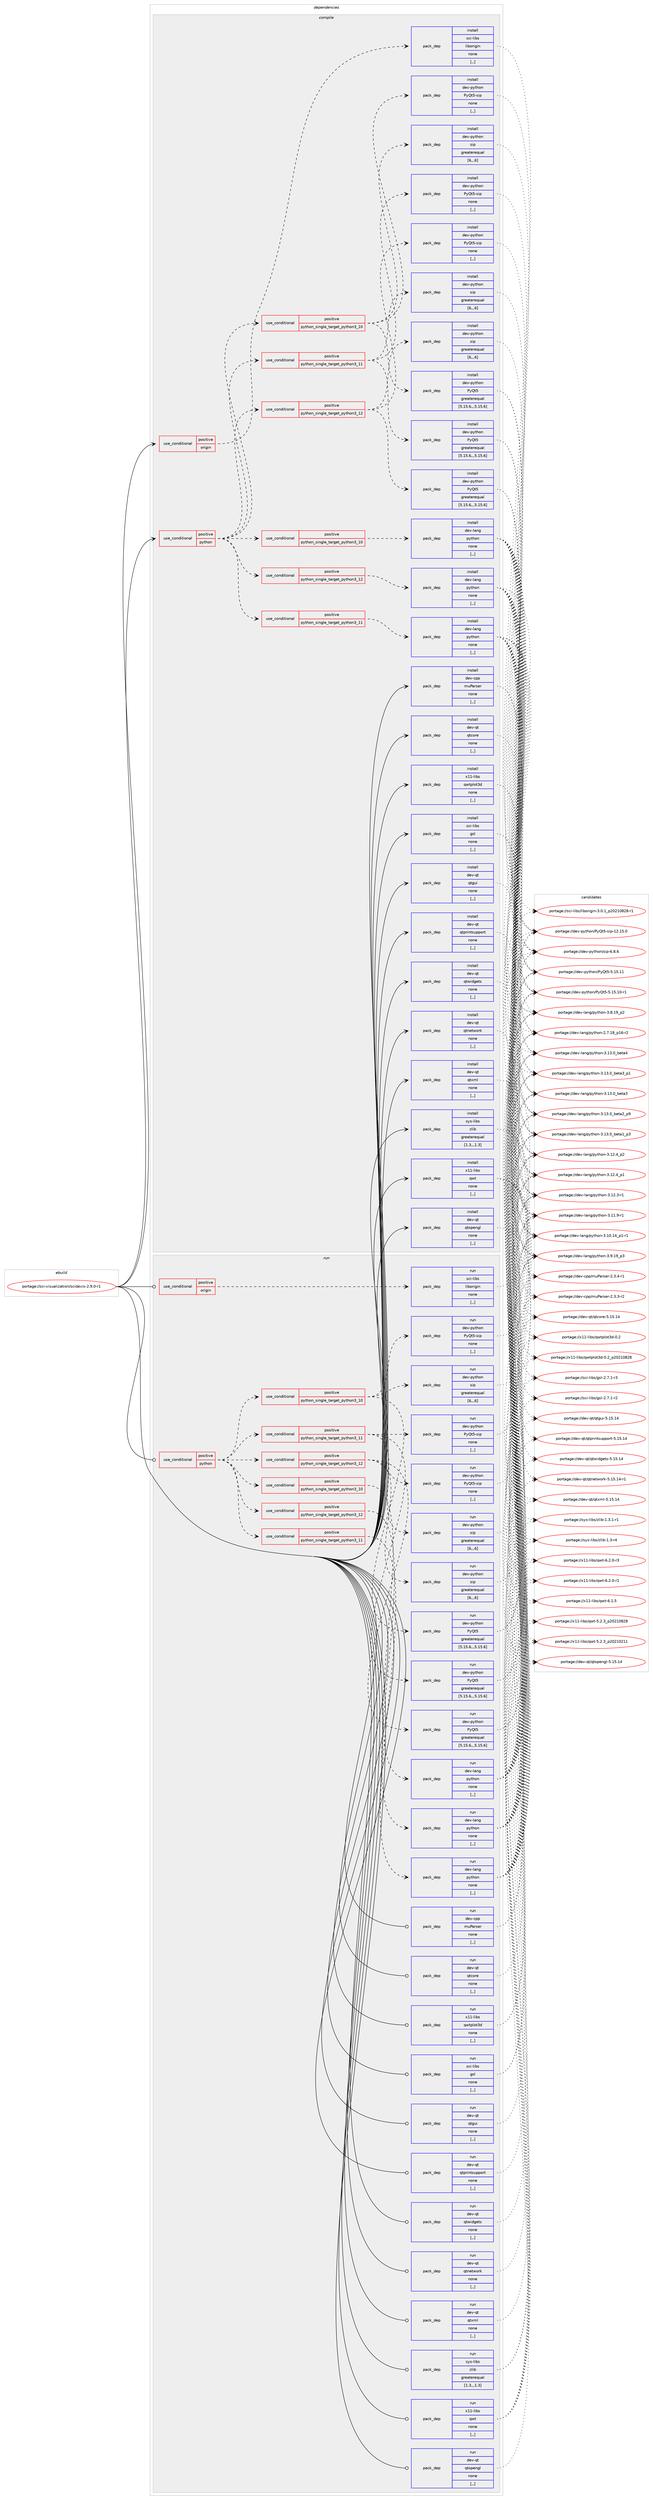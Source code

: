 digraph prolog {

# *************
# Graph options
# *************

newrank=true;
concentrate=true;
compound=true;
graph [rankdir=LR,fontname=Helvetica,fontsize=10,ranksep=1.5];#, ranksep=2.5, nodesep=0.2];
edge  [arrowhead=vee];
node  [fontname=Helvetica,fontsize=10];

# **********
# The ebuild
# **********

subgraph cluster_leftcol {
color=gray;
label=<<i>ebuild</i>>;
id [label="portage://sci-visualization/scidavis-2.9.0-r1", color=red, width=4, href="../sci-visualization/scidavis-2.9.0-r1.svg"];
}

# ****************
# The dependencies
# ****************

subgraph cluster_midcol {
color=gray;
label=<<i>dependencies</i>>;
subgraph cluster_compile {
fillcolor="#eeeeee";
style=filled;
label=<<i>compile</i>>;
subgraph cond110306 {
dependency414709 [label=<<TABLE BORDER="0" CELLBORDER="1" CELLSPACING="0" CELLPADDING="4"><TR><TD ROWSPAN="3" CELLPADDING="10">use_conditional</TD></TR><TR><TD>positive</TD></TR><TR><TD>origin</TD></TR></TABLE>>, shape=none, color=red];
subgraph pack301489 {
dependency414710 [label=<<TABLE BORDER="0" CELLBORDER="1" CELLSPACING="0" CELLPADDING="4" WIDTH="220"><TR><TD ROWSPAN="6" CELLPADDING="30">pack_dep</TD></TR><TR><TD WIDTH="110">install</TD></TR><TR><TD>sci-libs</TD></TR><TR><TD>liborigin</TD></TR><TR><TD>none</TD></TR><TR><TD>[,,]</TD></TR></TABLE>>, shape=none, color=blue];
}
dependency414709:e -> dependency414710:w [weight=20,style="dashed",arrowhead="vee"];
}
id:e -> dependency414709:w [weight=20,style="solid",arrowhead="vee"];
subgraph cond110307 {
dependency414711 [label=<<TABLE BORDER="0" CELLBORDER="1" CELLSPACING="0" CELLPADDING="4"><TR><TD ROWSPAN="3" CELLPADDING="10">use_conditional</TD></TR><TR><TD>positive</TD></TR><TR><TD>python</TD></TR></TABLE>>, shape=none, color=red];
subgraph cond110308 {
dependency414712 [label=<<TABLE BORDER="0" CELLBORDER="1" CELLSPACING="0" CELLPADDING="4"><TR><TD ROWSPAN="3" CELLPADDING="10">use_conditional</TD></TR><TR><TD>positive</TD></TR><TR><TD>python_single_target_python3_10</TD></TR></TABLE>>, shape=none, color=red];
subgraph pack301490 {
dependency414713 [label=<<TABLE BORDER="0" CELLBORDER="1" CELLSPACING="0" CELLPADDING="4" WIDTH="220"><TR><TD ROWSPAN="6" CELLPADDING="30">pack_dep</TD></TR><TR><TD WIDTH="110">install</TD></TR><TR><TD>dev-lang</TD></TR><TR><TD>python</TD></TR><TR><TD>none</TD></TR><TR><TD>[,,]</TD></TR></TABLE>>, shape=none, color=blue];
}
dependency414712:e -> dependency414713:w [weight=20,style="dashed",arrowhead="vee"];
}
dependency414711:e -> dependency414712:w [weight=20,style="dashed",arrowhead="vee"];
subgraph cond110309 {
dependency414714 [label=<<TABLE BORDER="0" CELLBORDER="1" CELLSPACING="0" CELLPADDING="4"><TR><TD ROWSPAN="3" CELLPADDING="10">use_conditional</TD></TR><TR><TD>positive</TD></TR><TR><TD>python_single_target_python3_11</TD></TR></TABLE>>, shape=none, color=red];
subgraph pack301491 {
dependency414715 [label=<<TABLE BORDER="0" CELLBORDER="1" CELLSPACING="0" CELLPADDING="4" WIDTH="220"><TR><TD ROWSPAN="6" CELLPADDING="30">pack_dep</TD></TR><TR><TD WIDTH="110">install</TD></TR><TR><TD>dev-lang</TD></TR><TR><TD>python</TD></TR><TR><TD>none</TD></TR><TR><TD>[,,]</TD></TR></TABLE>>, shape=none, color=blue];
}
dependency414714:e -> dependency414715:w [weight=20,style="dashed",arrowhead="vee"];
}
dependency414711:e -> dependency414714:w [weight=20,style="dashed",arrowhead="vee"];
subgraph cond110310 {
dependency414716 [label=<<TABLE BORDER="0" CELLBORDER="1" CELLSPACING="0" CELLPADDING="4"><TR><TD ROWSPAN="3" CELLPADDING="10">use_conditional</TD></TR><TR><TD>positive</TD></TR><TR><TD>python_single_target_python3_12</TD></TR></TABLE>>, shape=none, color=red];
subgraph pack301492 {
dependency414717 [label=<<TABLE BORDER="0" CELLBORDER="1" CELLSPACING="0" CELLPADDING="4" WIDTH="220"><TR><TD ROWSPAN="6" CELLPADDING="30">pack_dep</TD></TR><TR><TD WIDTH="110">install</TD></TR><TR><TD>dev-lang</TD></TR><TR><TD>python</TD></TR><TR><TD>none</TD></TR><TR><TD>[,,]</TD></TR></TABLE>>, shape=none, color=blue];
}
dependency414716:e -> dependency414717:w [weight=20,style="dashed",arrowhead="vee"];
}
dependency414711:e -> dependency414716:w [weight=20,style="dashed",arrowhead="vee"];
subgraph cond110311 {
dependency414718 [label=<<TABLE BORDER="0" CELLBORDER="1" CELLSPACING="0" CELLPADDING="4"><TR><TD ROWSPAN="3" CELLPADDING="10">use_conditional</TD></TR><TR><TD>positive</TD></TR><TR><TD>python_single_target_python3_10</TD></TR></TABLE>>, shape=none, color=red];
subgraph pack301493 {
dependency414719 [label=<<TABLE BORDER="0" CELLBORDER="1" CELLSPACING="0" CELLPADDING="4" WIDTH="220"><TR><TD ROWSPAN="6" CELLPADDING="30">pack_dep</TD></TR><TR><TD WIDTH="110">install</TD></TR><TR><TD>dev-python</TD></TR><TR><TD>PyQt5</TD></TR><TR><TD>greaterequal</TD></TR><TR><TD>[5.15.6,,,5.15.6]</TD></TR></TABLE>>, shape=none, color=blue];
}
dependency414718:e -> dependency414719:w [weight=20,style="dashed",arrowhead="vee"];
subgraph pack301494 {
dependency414720 [label=<<TABLE BORDER="0" CELLBORDER="1" CELLSPACING="0" CELLPADDING="4" WIDTH="220"><TR><TD ROWSPAN="6" CELLPADDING="30">pack_dep</TD></TR><TR><TD WIDTH="110">install</TD></TR><TR><TD>dev-python</TD></TR><TR><TD>PyQt5-sip</TD></TR><TR><TD>none</TD></TR><TR><TD>[,,]</TD></TR></TABLE>>, shape=none, color=blue];
}
dependency414718:e -> dependency414720:w [weight=20,style="dashed",arrowhead="vee"];
subgraph pack301495 {
dependency414721 [label=<<TABLE BORDER="0" CELLBORDER="1" CELLSPACING="0" CELLPADDING="4" WIDTH="220"><TR><TD ROWSPAN="6" CELLPADDING="30">pack_dep</TD></TR><TR><TD WIDTH="110">install</TD></TR><TR><TD>dev-python</TD></TR><TR><TD>sip</TD></TR><TR><TD>greaterequal</TD></TR><TR><TD>[6,,,6]</TD></TR></TABLE>>, shape=none, color=blue];
}
dependency414718:e -> dependency414721:w [weight=20,style="dashed",arrowhead="vee"];
}
dependency414711:e -> dependency414718:w [weight=20,style="dashed",arrowhead="vee"];
subgraph cond110312 {
dependency414722 [label=<<TABLE BORDER="0" CELLBORDER="1" CELLSPACING="0" CELLPADDING="4"><TR><TD ROWSPAN="3" CELLPADDING="10">use_conditional</TD></TR><TR><TD>positive</TD></TR><TR><TD>python_single_target_python3_11</TD></TR></TABLE>>, shape=none, color=red];
subgraph pack301496 {
dependency414723 [label=<<TABLE BORDER="0" CELLBORDER="1" CELLSPACING="0" CELLPADDING="4" WIDTH="220"><TR><TD ROWSPAN="6" CELLPADDING="30">pack_dep</TD></TR><TR><TD WIDTH="110">install</TD></TR><TR><TD>dev-python</TD></TR><TR><TD>PyQt5</TD></TR><TR><TD>greaterequal</TD></TR><TR><TD>[5.15.6,,,5.15.6]</TD></TR></TABLE>>, shape=none, color=blue];
}
dependency414722:e -> dependency414723:w [weight=20,style="dashed",arrowhead="vee"];
subgraph pack301497 {
dependency414724 [label=<<TABLE BORDER="0" CELLBORDER="1" CELLSPACING="0" CELLPADDING="4" WIDTH="220"><TR><TD ROWSPAN="6" CELLPADDING="30">pack_dep</TD></TR><TR><TD WIDTH="110">install</TD></TR><TR><TD>dev-python</TD></TR><TR><TD>PyQt5-sip</TD></TR><TR><TD>none</TD></TR><TR><TD>[,,]</TD></TR></TABLE>>, shape=none, color=blue];
}
dependency414722:e -> dependency414724:w [weight=20,style="dashed",arrowhead="vee"];
subgraph pack301498 {
dependency414725 [label=<<TABLE BORDER="0" CELLBORDER="1" CELLSPACING="0" CELLPADDING="4" WIDTH="220"><TR><TD ROWSPAN="6" CELLPADDING="30">pack_dep</TD></TR><TR><TD WIDTH="110">install</TD></TR><TR><TD>dev-python</TD></TR><TR><TD>sip</TD></TR><TR><TD>greaterequal</TD></TR><TR><TD>[6,,,6]</TD></TR></TABLE>>, shape=none, color=blue];
}
dependency414722:e -> dependency414725:w [weight=20,style="dashed",arrowhead="vee"];
}
dependency414711:e -> dependency414722:w [weight=20,style="dashed",arrowhead="vee"];
subgraph cond110313 {
dependency414726 [label=<<TABLE BORDER="0" CELLBORDER="1" CELLSPACING="0" CELLPADDING="4"><TR><TD ROWSPAN="3" CELLPADDING="10">use_conditional</TD></TR><TR><TD>positive</TD></TR><TR><TD>python_single_target_python3_12</TD></TR></TABLE>>, shape=none, color=red];
subgraph pack301499 {
dependency414727 [label=<<TABLE BORDER="0" CELLBORDER="1" CELLSPACING="0" CELLPADDING="4" WIDTH="220"><TR><TD ROWSPAN="6" CELLPADDING="30">pack_dep</TD></TR><TR><TD WIDTH="110">install</TD></TR><TR><TD>dev-python</TD></TR><TR><TD>PyQt5</TD></TR><TR><TD>greaterequal</TD></TR><TR><TD>[5.15.6,,,5.15.6]</TD></TR></TABLE>>, shape=none, color=blue];
}
dependency414726:e -> dependency414727:w [weight=20,style="dashed",arrowhead="vee"];
subgraph pack301500 {
dependency414728 [label=<<TABLE BORDER="0" CELLBORDER="1" CELLSPACING="0" CELLPADDING="4" WIDTH="220"><TR><TD ROWSPAN="6" CELLPADDING="30">pack_dep</TD></TR><TR><TD WIDTH="110">install</TD></TR><TR><TD>dev-python</TD></TR><TR><TD>PyQt5-sip</TD></TR><TR><TD>none</TD></TR><TR><TD>[,,]</TD></TR></TABLE>>, shape=none, color=blue];
}
dependency414726:e -> dependency414728:w [weight=20,style="dashed",arrowhead="vee"];
subgraph pack301501 {
dependency414729 [label=<<TABLE BORDER="0" CELLBORDER="1" CELLSPACING="0" CELLPADDING="4" WIDTH="220"><TR><TD ROWSPAN="6" CELLPADDING="30">pack_dep</TD></TR><TR><TD WIDTH="110">install</TD></TR><TR><TD>dev-python</TD></TR><TR><TD>sip</TD></TR><TR><TD>greaterequal</TD></TR><TR><TD>[6,,,6]</TD></TR></TABLE>>, shape=none, color=blue];
}
dependency414726:e -> dependency414729:w [weight=20,style="dashed",arrowhead="vee"];
}
dependency414711:e -> dependency414726:w [weight=20,style="dashed",arrowhead="vee"];
}
id:e -> dependency414711:w [weight=20,style="solid",arrowhead="vee"];
subgraph pack301502 {
dependency414730 [label=<<TABLE BORDER="0" CELLBORDER="1" CELLSPACING="0" CELLPADDING="4" WIDTH="220"><TR><TD ROWSPAN="6" CELLPADDING="30">pack_dep</TD></TR><TR><TD WIDTH="110">install</TD></TR><TR><TD>dev-cpp</TD></TR><TR><TD>muParser</TD></TR><TR><TD>none</TD></TR><TR><TD>[,,]</TD></TR></TABLE>>, shape=none, color=blue];
}
id:e -> dependency414730:w [weight=20,style="solid",arrowhead="vee"];
subgraph pack301503 {
dependency414731 [label=<<TABLE BORDER="0" CELLBORDER="1" CELLSPACING="0" CELLPADDING="4" WIDTH="220"><TR><TD ROWSPAN="6" CELLPADDING="30">pack_dep</TD></TR><TR><TD WIDTH="110">install</TD></TR><TR><TD>dev-qt</TD></TR><TR><TD>qtcore</TD></TR><TR><TD>none</TD></TR><TR><TD>[,,]</TD></TR></TABLE>>, shape=none, color=blue];
}
id:e -> dependency414731:w [weight=20,style="solid",arrowhead="vee"];
subgraph pack301504 {
dependency414732 [label=<<TABLE BORDER="0" CELLBORDER="1" CELLSPACING="0" CELLPADDING="4" WIDTH="220"><TR><TD ROWSPAN="6" CELLPADDING="30">pack_dep</TD></TR><TR><TD WIDTH="110">install</TD></TR><TR><TD>dev-qt</TD></TR><TR><TD>qtgui</TD></TR><TR><TD>none</TD></TR><TR><TD>[,,]</TD></TR></TABLE>>, shape=none, color=blue];
}
id:e -> dependency414732:w [weight=20,style="solid",arrowhead="vee"];
subgraph pack301505 {
dependency414733 [label=<<TABLE BORDER="0" CELLBORDER="1" CELLSPACING="0" CELLPADDING="4" WIDTH="220"><TR><TD ROWSPAN="6" CELLPADDING="30">pack_dep</TD></TR><TR><TD WIDTH="110">install</TD></TR><TR><TD>dev-qt</TD></TR><TR><TD>qtnetwork</TD></TR><TR><TD>none</TD></TR><TR><TD>[,,]</TD></TR></TABLE>>, shape=none, color=blue];
}
id:e -> dependency414733:w [weight=20,style="solid",arrowhead="vee"];
subgraph pack301506 {
dependency414734 [label=<<TABLE BORDER="0" CELLBORDER="1" CELLSPACING="0" CELLPADDING="4" WIDTH="220"><TR><TD ROWSPAN="6" CELLPADDING="30">pack_dep</TD></TR><TR><TD WIDTH="110">install</TD></TR><TR><TD>dev-qt</TD></TR><TR><TD>qtopengl</TD></TR><TR><TD>none</TD></TR><TR><TD>[,,]</TD></TR></TABLE>>, shape=none, color=blue];
}
id:e -> dependency414734:w [weight=20,style="solid",arrowhead="vee"];
subgraph pack301507 {
dependency414735 [label=<<TABLE BORDER="0" CELLBORDER="1" CELLSPACING="0" CELLPADDING="4" WIDTH="220"><TR><TD ROWSPAN="6" CELLPADDING="30">pack_dep</TD></TR><TR><TD WIDTH="110">install</TD></TR><TR><TD>dev-qt</TD></TR><TR><TD>qtprintsupport</TD></TR><TR><TD>none</TD></TR><TR><TD>[,,]</TD></TR></TABLE>>, shape=none, color=blue];
}
id:e -> dependency414735:w [weight=20,style="solid",arrowhead="vee"];
subgraph pack301508 {
dependency414736 [label=<<TABLE BORDER="0" CELLBORDER="1" CELLSPACING="0" CELLPADDING="4" WIDTH="220"><TR><TD ROWSPAN="6" CELLPADDING="30">pack_dep</TD></TR><TR><TD WIDTH="110">install</TD></TR><TR><TD>dev-qt</TD></TR><TR><TD>qtwidgets</TD></TR><TR><TD>none</TD></TR><TR><TD>[,,]</TD></TR></TABLE>>, shape=none, color=blue];
}
id:e -> dependency414736:w [weight=20,style="solid",arrowhead="vee"];
subgraph pack301509 {
dependency414737 [label=<<TABLE BORDER="0" CELLBORDER="1" CELLSPACING="0" CELLPADDING="4" WIDTH="220"><TR><TD ROWSPAN="6" CELLPADDING="30">pack_dep</TD></TR><TR><TD WIDTH="110">install</TD></TR><TR><TD>dev-qt</TD></TR><TR><TD>qtxml</TD></TR><TR><TD>none</TD></TR><TR><TD>[,,]</TD></TR></TABLE>>, shape=none, color=blue];
}
id:e -> dependency414737:w [weight=20,style="solid",arrowhead="vee"];
subgraph pack301510 {
dependency414738 [label=<<TABLE BORDER="0" CELLBORDER="1" CELLSPACING="0" CELLPADDING="4" WIDTH="220"><TR><TD ROWSPAN="6" CELLPADDING="30">pack_dep</TD></TR><TR><TD WIDTH="110">install</TD></TR><TR><TD>sci-libs</TD></TR><TR><TD>gsl</TD></TR><TR><TD>none</TD></TR><TR><TD>[,,]</TD></TR></TABLE>>, shape=none, color=blue];
}
id:e -> dependency414738:w [weight=20,style="solid",arrowhead="vee"];
subgraph pack301511 {
dependency414739 [label=<<TABLE BORDER="0" CELLBORDER="1" CELLSPACING="0" CELLPADDING="4" WIDTH="220"><TR><TD ROWSPAN="6" CELLPADDING="30">pack_dep</TD></TR><TR><TD WIDTH="110">install</TD></TR><TR><TD>sys-libs</TD></TR><TR><TD>zlib</TD></TR><TR><TD>greaterequal</TD></TR><TR><TD>[1.3,,,1.3]</TD></TR></TABLE>>, shape=none, color=blue];
}
id:e -> dependency414739:w [weight=20,style="solid",arrowhead="vee"];
subgraph pack301512 {
dependency414740 [label=<<TABLE BORDER="0" CELLBORDER="1" CELLSPACING="0" CELLPADDING="4" WIDTH="220"><TR><TD ROWSPAN="6" CELLPADDING="30">pack_dep</TD></TR><TR><TD WIDTH="110">install</TD></TR><TR><TD>x11-libs</TD></TR><TR><TD>qwt</TD></TR><TR><TD>none</TD></TR><TR><TD>[,,]</TD></TR></TABLE>>, shape=none, color=blue];
}
id:e -> dependency414740:w [weight=20,style="solid",arrowhead="vee"];
subgraph pack301513 {
dependency414741 [label=<<TABLE BORDER="0" CELLBORDER="1" CELLSPACING="0" CELLPADDING="4" WIDTH="220"><TR><TD ROWSPAN="6" CELLPADDING="30">pack_dep</TD></TR><TR><TD WIDTH="110">install</TD></TR><TR><TD>x11-libs</TD></TR><TR><TD>qwtplot3d</TD></TR><TR><TD>none</TD></TR><TR><TD>[,,]</TD></TR></TABLE>>, shape=none, color=blue];
}
id:e -> dependency414741:w [weight=20,style="solid",arrowhead="vee"];
}
subgraph cluster_compileandrun {
fillcolor="#eeeeee";
style=filled;
label=<<i>compile and run</i>>;
}
subgraph cluster_run {
fillcolor="#eeeeee";
style=filled;
label=<<i>run</i>>;
subgraph cond110314 {
dependency414742 [label=<<TABLE BORDER="0" CELLBORDER="1" CELLSPACING="0" CELLPADDING="4"><TR><TD ROWSPAN="3" CELLPADDING="10">use_conditional</TD></TR><TR><TD>positive</TD></TR><TR><TD>origin</TD></TR></TABLE>>, shape=none, color=red];
subgraph pack301514 {
dependency414743 [label=<<TABLE BORDER="0" CELLBORDER="1" CELLSPACING="0" CELLPADDING="4" WIDTH="220"><TR><TD ROWSPAN="6" CELLPADDING="30">pack_dep</TD></TR><TR><TD WIDTH="110">run</TD></TR><TR><TD>sci-libs</TD></TR><TR><TD>liborigin</TD></TR><TR><TD>none</TD></TR><TR><TD>[,,]</TD></TR></TABLE>>, shape=none, color=blue];
}
dependency414742:e -> dependency414743:w [weight=20,style="dashed",arrowhead="vee"];
}
id:e -> dependency414742:w [weight=20,style="solid",arrowhead="odot"];
subgraph cond110315 {
dependency414744 [label=<<TABLE BORDER="0" CELLBORDER="1" CELLSPACING="0" CELLPADDING="4"><TR><TD ROWSPAN="3" CELLPADDING="10">use_conditional</TD></TR><TR><TD>positive</TD></TR><TR><TD>python</TD></TR></TABLE>>, shape=none, color=red];
subgraph cond110316 {
dependency414745 [label=<<TABLE BORDER="0" CELLBORDER="1" CELLSPACING="0" CELLPADDING="4"><TR><TD ROWSPAN="3" CELLPADDING="10">use_conditional</TD></TR><TR><TD>positive</TD></TR><TR><TD>python_single_target_python3_10</TD></TR></TABLE>>, shape=none, color=red];
subgraph pack301515 {
dependency414746 [label=<<TABLE BORDER="0" CELLBORDER="1" CELLSPACING="0" CELLPADDING="4" WIDTH="220"><TR><TD ROWSPAN="6" CELLPADDING="30">pack_dep</TD></TR><TR><TD WIDTH="110">run</TD></TR><TR><TD>dev-lang</TD></TR><TR><TD>python</TD></TR><TR><TD>none</TD></TR><TR><TD>[,,]</TD></TR></TABLE>>, shape=none, color=blue];
}
dependency414745:e -> dependency414746:w [weight=20,style="dashed",arrowhead="vee"];
}
dependency414744:e -> dependency414745:w [weight=20,style="dashed",arrowhead="vee"];
subgraph cond110317 {
dependency414747 [label=<<TABLE BORDER="0" CELLBORDER="1" CELLSPACING="0" CELLPADDING="4"><TR><TD ROWSPAN="3" CELLPADDING="10">use_conditional</TD></TR><TR><TD>positive</TD></TR><TR><TD>python_single_target_python3_11</TD></TR></TABLE>>, shape=none, color=red];
subgraph pack301516 {
dependency414748 [label=<<TABLE BORDER="0" CELLBORDER="1" CELLSPACING="0" CELLPADDING="4" WIDTH="220"><TR><TD ROWSPAN="6" CELLPADDING="30">pack_dep</TD></TR><TR><TD WIDTH="110">run</TD></TR><TR><TD>dev-lang</TD></TR><TR><TD>python</TD></TR><TR><TD>none</TD></TR><TR><TD>[,,]</TD></TR></TABLE>>, shape=none, color=blue];
}
dependency414747:e -> dependency414748:w [weight=20,style="dashed",arrowhead="vee"];
}
dependency414744:e -> dependency414747:w [weight=20,style="dashed",arrowhead="vee"];
subgraph cond110318 {
dependency414749 [label=<<TABLE BORDER="0" CELLBORDER="1" CELLSPACING="0" CELLPADDING="4"><TR><TD ROWSPAN="3" CELLPADDING="10">use_conditional</TD></TR><TR><TD>positive</TD></TR><TR><TD>python_single_target_python3_12</TD></TR></TABLE>>, shape=none, color=red];
subgraph pack301517 {
dependency414750 [label=<<TABLE BORDER="0" CELLBORDER="1" CELLSPACING="0" CELLPADDING="4" WIDTH="220"><TR><TD ROWSPAN="6" CELLPADDING="30">pack_dep</TD></TR><TR><TD WIDTH="110">run</TD></TR><TR><TD>dev-lang</TD></TR><TR><TD>python</TD></TR><TR><TD>none</TD></TR><TR><TD>[,,]</TD></TR></TABLE>>, shape=none, color=blue];
}
dependency414749:e -> dependency414750:w [weight=20,style="dashed",arrowhead="vee"];
}
dependency414744:e -> dependency414749:w [weight=20,style="dashed",arrowhead="vee"];
subgraph cond110319 {
dependency414751 [label=<<TABLE BORDER="0" CELLBORDER="1" CELLSPACING="0" CELLPADDING="4"><TR><TD ROWSPAN="3" CELLPADDING="10">use_conditional</TD></TR><TR><TD>positive</TD></TR><TR><TD>python_single_target_python3_10</TD></TR></TABLE>>, shape=none, color=red];
subgraph pack301518 {
dependency414752 [label=<<TABLE BORDER="0" CELLBORDER="1" CELLSPACING="0" CELLPADDING="4" WIDTH="220"><TR><TD ROWSPAN="6" CELLPADDING="30">pack_dep</TD></TR><TR><TD WIDTH="110">run</TD></TR><TR><TD>dev-python</TD></TR><TR><TD>PyQt5</TD></TR><TR><TD>greaterequal</TD></TR><TR><TD>[5.15.6,,,5.15.6]</TD></TR></TABLE>>, shape=none, color=blue];
}
dependency414751:e -> dependency414752:w [weight=20,style="dashed",arrowhead="vee"];
subgraph pack301519 {
dependency414753 [label=<<TABLE BORDER="0" CELLBORDER="1" CELLSPACING="0" CELLPADDING="4" WIDTH="220"><TR><TD ROWSPAN="6" CELLPADDING="30">pack_dep</TD></TR><TR><TD WIDTH="110">run</TD></TR><TR><TD>dev-python</TD></TR><TR><TD>PyQt5-sip</TD></TR><TR><TD>none</TD></TR><TR><TD>[,,]</TD></TR></TABLE>>, shape=none, color=blue];
}
dependency414751:e -> dependency414753:w [weight=20,style="dashed",arrowhead="vee"];
subgraph pack301520 {
dependency414754 [label=<<TABLE BORDER="0" CELLBORDER="1" CELLSPACING="0" CELLPADDING="4" WIDTH="220"><TR><TD ROWSPAN="6" CELLPADDING="30">pack_dep</TD></TR><TR><TD WIDTH="110">run</TD></TR><TR><TD>dev-python</TD></TR><TR><TD>sip</TD></TR><TR><TD>greaterequal</TD></TR><TR><TD>[6,,,6]</TD></TR></TABLE>>, shape=none, color=blue];
}
dependency414751:e -> dependency414754:w [weight=20,style="dashed",arrowhead="vee"];
}
dependency414744:e -> dependency414751:w [weight=20,style="dashed",arrowhead="vee"];
subgraph cond110320 {
dependency414755 [label=<<TABLE BORDER="0" CELLBORDER="1" CELLSPACING="0" CELLPADDING="4"><TR><TD ROWSPAN="3" CELLPADDING="10">use_conditional</TD></TR><TR><TD>positive</TD></TR><TR><TD>python_single_target_python3_11</TD></TR></TABLE>>, shape=none, color=red];
subgraph pack301521 {
dependency414756 [label=<<TABLE BORDER="0" CELLBORDER="1" CELLSPACING="0" CELLPADDING="4" WIDTH="220"><TR><TD ROWSPAN="6" CELLPADDING="30">pack_dep</TD></TR><TR><TD WIDTH="110">run</TD></TR><TR><TD>dev-python</TD></TR><TR><TD>PyQt5</TD></TR><TR><TD>greaterequal</TD></TR><TR><TD>[5.15.6,,,5.15.6]</TD></TR></TABLE>>, shape=none, color=blue];
}
dependency414755:e -> dependency414756:w [weight=20,style="dashed",arrowhead="vee"];
subgraph pack301522 {
dependency414757 [label=<<TABLE BORDER="0" CELLBORDER="1" CELLSPACING="0" CELLPADDING="4" WIDTH="220"><TR><TD ROWSPAN="6" CELLPADDING="30">pack_dep</TD></TR><TR><TD WIDTH="110">run</TD></TR><TR><TD>dev-python</TD></TR><TR><TD>PyQt5-sip</TD></TR><TR><TD>none</TD></TR><TR><TD>[,,]</TD></TR></TABLE>>, shape=none, color=blue];
}
dependency414755:e -> dependency414757:w [weight=20,style="dashed",arrowhead="vee"];
subgraph pack301523 {
dependency414758 [label=<<TABLE BORDER="0" CELLBORDER="1" CELLSPACING="0" CELLPADDING="4" WIDTH="220"><TR><TD ROWSPAN="6" CELLPADDING="30">pack_dep</TD></TR><TR><TD WIDTH="110">run</TD></TR><TR><TD>dev-python</TD></TR><TR><TD>sip</TD></TR><TR><TD>greaterequal</TD></TR><TR><TD>[6,,,6]</TD></TR></TABLE>>, shape=none, color=blue];
}
dependency414755:e -> dependency414758:w [weight=20,style="dashed",arrowhead="vee"];
}
dependency414744:e -> dependency414755:w [weight=20,style="dashed",arrowhead="vee"];
subgraph cond110321 {
dependency414759 [label=<<TABLE BORDER="0" CELLBORDER="1" CELLSPACING="0" CELLPADDING="4"><TR><TD ROWSPAN="3" CELLPADDING="10">use_conditional</TD></TR><TR><TD>positive</TD></TR><TR><TD>python_single_target_python3_12</TD></TR></TABLE>>, shape=none, color=red];
subgraph pack301524 {
dependency414760 [label=<<TABLE BORDER="0" CELLBORDER="1" CELLSPACING="0" CELLPADDING="4" WIDTH="220"><TR><TD ROWSPAN="6" CELLPADDING="30">pack_dep</TD></TR><TR><TD WIDTH="110">run</TD></TR><TR><TD>dev-python</TD></TR><TR><TD>PyQt5</TD></TR><TR><TD>greaterequal</TD></TR><TR><TD>[5.15.6,,,5.15.6]</TD></TR></TABLE>>, shape=none, color=blue];
}
dependency414759:e -> dependency414760:w [weight=20,style="dashed",arrowhead="vee"];
subgraph pack301525 {
dependency414761 [label=<<TABLE BORDER="0" CELLBORDER="1" CELLSPACING="0" CELLPADDING="4" WIDTH="220"><TR><TD ROWSPAN="6" CELLPADDING="30">pack_dep</TD></TR><TR><TD WIDTH="110">run</TD></TR><TR><TD>dev-python</TD></TR><TR><TD>PyQt5-sip</TD></TR><TR><TD>none</TD></TR><TR><TD>[,,]</TD></TR></TABLE>>, shape=none, color=blue];
}
dependency414759:e -> dependency414761:w [weight=20,style="dashed",arrowhead="vee"];
subgraph pack301526 {
dependency414762 [label=<<TABLE BORDER="0" CELLBORDER="1" CELLSPACING="0" CELLPADDING="4" WIDTH="220"><TR><TD ROWSPAN="6" CELLPADDING="30">pack_dep</TD></TR><TR><TD WIDTH="110">run</TD></TR><TR><TD>dev-python</TD></TR><TR><TD>sip</TD></TR><TR><TD>greaterequal</TD></TR><TR><TD>[6,,,6]</TD></TR></TABLE>>, shape=none, color=blue];
}
dependency414759:e -> dependency414762:w [weight=20,style="dashed",arrowhead="vee"];
}
dependency414744:e -> dependency414759:w [weight=20,style="dashed",arrowhead="vee"];
}
id:e -> dependency414744:w [weight=20,style="solid",arrowhead="odot"];
subgraph pack301527 {
dependency414763 [label=<<TABLE BORDER="0" CELLBORDER="1" CELLSPACING="0" CELLPADDING="4" WIDTH="220"><TR><TD ROWSPAN="6" CELLPADDING="30">pack_dep</TD></TR><TR><TD WIDTH="110">run</TD></TR><TR><TD>dev-cpp</TD></TR><TR><TD>muParser</TD></TR><TR><TD>none</TD></TR><TR><TD>[,,]</TD></TR></TABLE>>, shape=none, color=blue];
}
id:e -> dependency414763:w [weight=20,style="solid",arrowhead="odot"];
subgraph pack301528 {
dependency414764 [label=<<TABLE BORDER="0" CELLBORDER="1" CELLSPACING="0" CELLPADDING="4" WIDTH="220"><TR><TD ROWSPAN="6" CELLPADDING="30">pack_dep</TD></TR><TR><TD WIDTH="110">run</TD></TR><TR><TD>dev-qt</TD></TR><TR><TD>qtcore</TD></TR><TR><TD>none</TD></TR><TR><TD>[,,]</TD></TR></TABLE>>, shape=none, color=blue];
}
id:e -> dependency414764:w [weight=20,style="solid",arrowhead="odot"];
subgraph pack301529 {
dependency414765 [label=<<TABLE BORDER="0" CELLBORDER="1" CELLSPACING="0" CELLPADDING="4" WIDTH="220"><TR><TD ROWSPAN="6" CELLPADDING="30">pack_dep</TD></TR><TR><TD WIDTH="110">run</TD></TR><TR><TD>dev-qt</TD></TR><TR><TD>qtgui</TD></TR><TR><TD>none</TD></TR><TR><TD>[,,]</TD></TR></TABLE>>, shape=none, color=blue];
}
id:e -> dependency414765:w [weight=20,style="solid",arrowhead="odot"];
subgraph pack301530 {
dependency414766 [label=<<TABLE BORDER="0" CELLBORDER="1" CELLSPACING="0" CELLPADDING="4" WIDTH="220"><TR><TD ROWSPAN="6" CELLPADDING="30">pack_dep</TD></TR><TR><TD WIDTH="110">run</TD></TR><TR><TD>dev-qt</TD></TR><TR><TD>qtnetwork</TD></TR><TR><TD>none</TD></TR><TR><TD>[,,]</TD></TR></TABLE>>, shape=none, color=blue];
}
id:e -> dependency414766:w [weight=20,style="solid",arrowhead="odot"];
subgraph pack301531 {
dependency414767 [label=<<TABLE BORDER="0" CELLBORDER="1" CELLSPACING="0" CELLPADDING="4" WIDTH="220"><TR><TD ROWSPAN="6" CELLPADDING="30">pack_dep</TD></TR><TR><TD WIDTH="110">run</TD></TR><TR><TD>dev-qt</TD></TR><TR><TD>qtopengl</TD></TR><TR><TD>none</TD></TR><TR><TD>[,,]</TD></TR></TABLE>>, shape=none, color=blue];
}
id:e -> dependency414767:w [weight=20,style="solid",arrowhead="odot"];
subgraph pack301532 {
dependency414768 [label=<<TABLE BORDER="0" CELLBORDER="1" CELLSPACING="0" CELLPADDING="4" WIDTH="220"><TR><TD ROWSPAN="6" CELLPADDING="30">pack_dep</TD></TR><TR><TD WIDTH="110">run</TD></TR><TR><TD>dev-qt</TD></TR><TR><TD>qtprintsupport</TD></TR><TR><TD>none</TD></TR><TR><TD>[,,]</TD></TR></TABLE>>, shape=none, color=blue];
}
id:e -> dependency414768:w [weight=20,style="solid",arrowhead="odot"];
subgraph pack301533 {
dependency414769 [label=<<TABLE BORDER="0" CELLBORDER="1" CELLSPACING="0" CELLPADDING="4" WIDTH="220"><TR><TD ROWSPAN="6" CELLPADDING="30">pack_dep</TD></TR><TR><TD WIDTH="110">run</TD></TR><TR><TD>dev-qt</TD></TR><TR><TD>qtwidgets</TD></TR><TR><TD>none</TD></TR><TR><TD>[,,]</TD></TR></TABLE>>, shape=none, color=blue];
}
id:e -> dependency414769:w [weight=20,style="solid",arrowhead="odot"];
subgraph pack301534 {
dependency414770 [label=<<TABLE BORDER="0" CELLBORDER="1" CELLSPACING="0" CELLPADDING="4" WIDTH="220"><TR><TD ROWSPAN="6" CELLPADDING="30">pack_dep</TD></TR><TR><TD WIDTH="110">run</TD></TR><TR><TD>dev-qt</TD></TR><TR><TD>qtxml</TD></TR><TR><TD>none</TD></TR><TR><TD>[,,]</TD></TR></TABLE>>, shape=none, color=blue];
}
id:e -> dependency414770:w [weight=20,style="solid",arrowhead="odot"];
subgraph pack301535 {
dependency414771 [label=<<TABLE BORDER="0" CELLBORDER="1" CELLSPACING="0" CELLPADDING="4" WIDTH="220"><TR><TD ROWSPAN="6" CELLPADDING="30">pack_dep</TD></TR><TR><TD WIDTH="110">run</TD></TR><TR><TD>sci-libs</TD></TR><TR><TD>gsl</TD></TR><TR><TD>none</TD></TR><TR><TD>[,,]</TD></TR></TABLE>>, shape=none, color=blue];
}
id:e -> dependency414771:w [weight=20,style="solid",arrowhead="odot"];
subgraph pack301536 {
dependency414772 [label=<<TABLE BORDER="0" CELLBORDER="1" CELLSPACING="0" CELLPADDING="4" WIDTH="220"><TR><TD ROWSPAN="6" CELLPADDING="30">pack_dep</TD></TR><TR><TD WIDTH="110">run</TD></TR><TR><TD>sys-libs</TD></TR><TR><TD>zlib</TD></TR><TR><TD>greaterequal</TD></TR><TR><TD>[1.3,,,1.3]</TD></TR></TABLE>>, shape=none, color=blue];
}
id:e -> dependency414772:w [weight=20,style="solid",arrowhead="odot"];
subgraph pack301537 {
dependency414773 [label=<<TABLE BORDER="0" CELLBORDER="1" CELLSPACING="0" CELLPADDING="4" WIDTH="220"><TR><TD ROWSPAN="6" CELLPADDING="30">pack_dep</TD></TR><TR><TD WIDTH="110">run</TD></TR><TR><TD>x11-libs</TD></TR><TR><TD>qwt</TD></TR><TR><TD>none</TD></TR><TR><TD>[,,]</TD></TR></TABLE>>, shape=none, color=blue];
}
id:e -> dependency414773:w [weight=20,style="solid",arrowhead="odot"];
subgraph pack301538 {
dependency414774 [label=<<TABLE BORDER="0" CELLBORDER="1" CELLSPACING="0" CELLPADDING="4" WIDTH="220"><TR><TD ROWSPAN="6" CELLPADDING="30">pack_dep</TD></TR><TR><TD WIDTH="110">run</TD></TR><TR><TD>x11-libs</TD></TR><TR><TD>qwtplot3d</TD></TR><TR><TD>none</TD></TR><TR><TD>[,,]</TD></TR></TABLE>>, shape=none, color=blue];
}
id:e -> dependency414774:w [weight=20,style="solid",arrowhead="odot"];
}
}

# **************
# The candidates
# **************

subgraph cluster_choices {
rank=same;
color=gray;
label=<<i>candidates</i>>;

subgraph choice301489 {
color=black;
nodesep=1;
choice11599105451081059811547108105981111141051031051104551464846499511250485049485650564511449 [label="portage://sci-libs/liborigin-3.0.1_p20210828-r1", color=red, width=4,href="../sci-libs/liborigin-3.0.1_p20210828-r1.svg"];
dependency414710:e -> choice11599105451081059811547108105981111141051031051104551464846499511250485049485650564511449:w [style=dotted,weight="100"];
}
subgraph choice301490 {
color=black;
nodesep=1;
choice1001011184510897110103471121211161041111104551464951464895981011169752 [label="portage://dev-lang/python-3.13.0_beta4", color=red, width=4,href="../dev-lang/python-3.13.0_beta4.svg"];
choice10010111845108971101034711212111610411111045514649514648959810111697519511249 [label="portage://dev-lang/python-3.13.0_beta3_p1", color=red, width=4,href="../dev-lang/python-3.13.0_beta3_p1.svg"];
choice1001011184510897110103471121211161041111104551464951464895981011169751 [label="portage://dev-lang/python-3.13.0_beta3", color=red, width=4,href="../dev-lang/python-3.13.0_beta3.svg"];
choice10010111845108971101034711212111610411111045514649514648959810111697509511257 [label="portage://dev-lang/python-3.13.0_beta2_p9", color=red, width=4,href="../dev-lang/python-3.13.0_beta2_p9.svg"];
choice10010111845108971101034711212111610411111045514649514648959810111697499511251 [label="portage://dev-lang/python-3.13.0_beta1_p3", color=red, width=4,href="../dev-lang/python-3.13.0_beta1_p3.svg"];
choice100101118451089711010347112121116104111110455146495046529511250 [label="portage://dev-lang/python-3.12.4_p2", color=red, width=4,href="../dev-lang/python-3.12.4_p2.svg"];
choice100101118451089711010347112121116104111110455146495046529511249 [label="portage://dev-lang/python-3.12.4_p1", color=red, width=4,href="../dev-lang/python-3.12.4_p1.svg"];
choice100101118451089711010347112121116104111110455146495046514511449 [label="portage://dev-lang/python-3.12.3-r1", color=red, width=4,href="../dev-lang/python-3.12.3-r1.svg"];
choice100101118451089711010347112121116104111110455146494946574511449 [label="portage://dev-lang/python-3.11.9-r1", color=red, width=4,href="../dev-lang/python-3.11.9-r1.svg"];
choice100101118451089711010347112121116104111110455146494846495295112494511449 [label="portage://dev-lang/python-3.10.14_p1-r1", color=red, width=4,href="../dev-lang/python-3.10.14_p1-r1.svg"];
choice100101118451089711010347112121116104111110455146574649579511251 [label="portage://dev-lang/python-3.9.19_p3", color=red, width=4,href="../dev-lang/python-3.9.19_p3.svg"];
choice100101118451089711010347112121116104111110455146564649579511250 [label="portage://dev-lang/python-3.8.19_p2", color=red, width=4,href="../dev-lang/python-3.8.19_p2.svg"];
choice100101118451089711010347112121116104111110455046554649569511249544511450 [label="portage://dev-lang/python-2.7.18_p16-r2", color=red, width=4,href="../dev-lang/python-2.7.18_p16-r2.svg"];
dependency414713:e -> choice1001011184510897110103471121211161041111104551464951464895981011169752:w [style=dotted,weight="100"];
dependency414713:e -> choice10010111845108971101034711212111610411111045514649514648959810111697519511249:w [style=dotted,weight="100"];
dependency414713:e -> choice1001011184510897110103471121211161041111104551464951464895981011169751:w [style=dotted,weight="100"];
dependency414713:e -> choice10010111845108971101034711212111610411111045514649514648959810111697509511257:w [style=dotted,weight="100"];
dependency414713:e -> choice10010111845108971101034711212111610411111045514649514648959810111697499511251:w [style=dotted,weight="100"];
dependency414713:e -> choice100101118451089711010347112121116104111110455146495046529511250:w [style=dotted,weight="100"];
dependency414713:e -> choice100101118451089711010347112121116104111110455146495046529511249:w [style=dotted,weight="100"];
dependency414713:e -> choice100101118451089711010347112121116104111110455146495046514511449:w [style=dotted,weight="100"];
dependency414713:e -> choice100101118451089711010347112121116104111110455146494946574511449:w [style=dotted,weight="100"];
dependency414713:e -> choice100101118451089711010347112121116104111110455146494846495295112494511449:w [style=dotted,weight="100"];
dependency414713:e -> choice100101118451089711010347112121116104111110455146574649579511251:w [style=dotted,weight="100"];
dependency414713:e -> choice100101118451089711010347112121116104111110455146564649579511250:w [style=dotted,weight="100"];
dependency414713:e -> choice100101118451089711010347112121116104111110455046554649569511249544511450:w [style=dotted,weight="100"];
}
subgraph choice301491 {
color=black;
nodesep=1;
choice1001011184510897110103471121211161041111104551464951464895981011169752 [label="portage://dev-lang/python-3.13.0_beta4", color=red, width=4,href="../dev-lang/python-3.13.0_beta4.svg"];
choice10010111845108971101034711212111610411111045514649514648959810111697519511249 [label="portage://dev-lang/python-3.13.0_beta3_p1", color=red, width=4,href="../dev-lang/python-3.13.0_beta3_p1.svg"];
choice1001011184510897110103471121211161041111104551464951464895981011169751 [label="portage://dev-lang/python-3.13.0_beta3", color=red, width=4,href="../dev-lang/python-3.13.0_beta3.svg"];
choice10010111845108971101034711212111610411111045514649514648959810111697509511257 [label="portage://dev-lang/python-3.13.0_beta2_p9", color=red, width=4,href="../dev-lang/python-3.13.0_beta2_p9.svg"];
choice10010111845108971101034711212111610411111045514649514648959810111697499511251 [label="portage://dev-lang/python-3.13.0_beta1_p3", color=red, width=4,href="../dev-lang/python-3.13.0_beta1_p3.svg"];
choice100101118451089711010347112121116104111110455146495046529511250 [label="portage://dev-lang/python-3.12.4_p2", color=red, width=4,href="../dev-lang/python-3.12.4_p2.svg"];
choice100101118451089711010347112121116104111110455146495046529511249 [label="portage://dev-lang/python-3.12.4_p1", color=red, width=4,href="../dev-lang/python-3.12.4_p1.svg"];
choice100101118451089711010347112121116104111110455146495046514511449 [label="portage://dev-lang/python-3.12.3-r1", color=red, width=4,href="../dev-lang/python-3.12.3-r1.svg"];
choice100101118451089711010347112121116104111110455146494946574511449 [label="portage://dev-lang/python-3.11.9-r1", color=red, width=4,href="../dev-lang/python-3.11.9-r1.svg"];
choice100101118451089711010347112121116104111110455146494846495295112494511449 [label="portage://dev-lang/python-3.10.14_p1-r1", color=red, width=4,href="../dev-lang/python-3.10.14_p1-r1.svg"];
choice100101118451089711010347112121116104111110455146574649579511251 [label="portage://dev-lang/python-3.9.19_p3", color=red, width=4,href="../dev-lang/python-3.9.19_p3.svg"];
choice100101118451089711010347112121116104111110455146564649579511250 [label="portage://dev-lang/python-3.8.19_p2", color=red, width=4,href="../dev-lang/python-3.8.19_p2.svg"];
choice100101118451089711010347112121116104111110455046554649569511249544511450 [label="portage://dev-lang/python-2.7.18_p16-r2", color=red, width=4,href="../dev-lang/python-2.7.18_p16-r2.svg"];
dependency414715:e -> choice1001011184510897110103471121211161041111104551464951464895981011169752:w [style=dotted,weight="100"];
dependency414715:e -> choice10010111845108971101034711212111610411111045514649514648959810111697519511249:w [style=dotted,weight="100"];
dependency414715:e -> choice1001011184510897110103471121211161041111104551464951464895981011169751:w [style=dotted,weight="100"];
dependency414715:e -> choice10010111845108971101034711212111610411111045514649514648959810111697509511257:w [style=dotted,weight="100"];
dependency414715:e -> choice10010111845108971101034711212111610411111045514649514648959810111697499511251:w [style=dotted,weight="100"];
dependency414715:e -> choice100101118451089711010347112121116104111110455146495046529511250:w [style=dotted,weight="100"];
dependency414715:e -> choice100101118451089711010347112121116104111110455146495046529511249:w [style=dotted,weight="100"];
dependency414715:e -> choice100101118451089711010347112121116104111110455146495046514511449:w [style=dotted,weight="100"];
dependency414715:e -> choice100101118451089711010347112121116104111110455146494946574511449:w [style=dotted,weight="100"];
dependency414715:e -> choice100101118451089711010347112121116104111110455146494846495295112494511449:w [style=dotted,weight="100"];
dependency414715:e -> choice100101118451089711010347112121116104111110455146574649579511251:w [style=dotted,weight="100"];
dependency414715:e -> choice100101118451089711010347112121116104111110455146564649579511250:w [style=dotted,weight="100"];
dependency414715:e -> choice100101118451089711010347112121116104111110455046554649569511249544511450:w [style=dotted,weight="100"];
}
subgraph choice301492 {
color=black;
nodesep=1;
choice1001011184510897110103471121211161041111104551464951464895981011169752 [label="portage://dev-lang/python-3.13.0_beta4", color=red, width=4,href="../dev-lang/python-3.13.0_beta4.svg"];
choice10010111845108971101034711212111610411111045514649514648959810111697519511249 [label="portage://dev-lang/python-3.13.0_beta3_p1", color=red, width=4,href="../dev-lang/python-3.13.0_beta3_p1.svg"];
choice1001011184510897110103471121211161041111104551464951464895981011169751 [label="portage://dev-lang/python-3.13.0_beta3", color=red, width=4,href="../dev-lang/python-3.13.0_beta3.svg"];
choice10010111845108971101034711212111610411111045514649514648959810111697509511257 [label="portage://dev-lang/python-3.13.0_beta2_p9", color=red, width=4,href="../dev-lang/python-3.13.0_beta2_p9.svg"];
choice10010111845108971101034711212111610411111045514649514648959810111697499511251 [label="portage://dev-lang/python-3.13.0_beta1_p3", color=red, width=4,href="../dev-lang/python-3.13.0_beta1_p3.svg"];
choice100101118451089711010347112121116104111110455146495046529511250 [label="portage://dev-lang/python-3.12.4_p2", color=red, width=4,href="../dev-lang/python-3.12.4_p2.svg"];
choice100101118451089711010347112121116104111110455146495046529511249 [label="portage://dev-lang/python-3.12.4_p1", color=red, width=4,href="../dev-lang/python-3.12.4_p1.svg"];
choice100101118451089711010347112121116104111110455146495046514511449 [label="portage://dev-lang/python-3.12.3-r1", color=red, width=4,href="../dev-lang/python-3.12.3-r1.svg"];
choice100101118451089711010347112121116104111110455146494946574511449 [label="portage://dev-lang/python-3.11.9-r1", color=red, width=4,href="../dev-lang/python-3.11.9-r1.svg"];
choice100101118451089711010347112121116104111110455146494846495295112494511449 [label="portage://dev-lang/python-3.10.14_p1-r1", color=red, width=4,href="../dev-lang/python-3.10.14_p1-r1.svg"];
choice100101118451089711010347112121116104111110455146574649579511251 [label="portage://dev-lang/python-3.9.19_p3", color=red, width=4,href="../dev-lang/python-3.9.19_p3.svg"];
choice100101118451089711010347112121116104111110455146564649579511250 [label="portage://dev-lang/python-3.8.19_p2", color=red, width=4,href="../dev-lang/python-3.8.19_p2.svg"];
choice100101118451089711010347112121116104111110455046554649569511249544511450 [label="portage://dev-lang/python-2.7.18_p16-r2", color=red, width=4,href="../dev-lang/python-2.7.18_p16-r2.svg"];
dependency414717:e -> choice1001011184510897110103471121211161041111104551464951464895981011169752:w [style=dotted,weight="100"];
dependency414717:e -> choice10010111845108971101034711212111610411111045514649514648959810111697519511249:w [style=dotted,weight="100"];
dependency414717:e -> choice1001011184510897110103471121211161041111104551464951464895981011169751:w [style=dotted,weight="100"];
dependency414717:e -> choice10010111845108971101034711212111610411111045514649514648959810111697509511257:w [style=dotted,weight="100"];
dependency414717:e -> choice10010111845108971101034711212111610411111045514649514648959810111697499511251:w [style=dotted,weight="100"];
dependency414717:e -> choice100101118451089711010347112121116104111110455146495046529511250:w [style=dotted,weight="100"];
dependency414717:e -> choice100101118451089711010347112121116104111110455146495046529511249:w [style=dotted,weight="100"];
dependency414717:e -> choice100101118451089711010347112121116104111110455146495046514511449:w [style=dotted,weight="100"];
dependency414717:e -> choice100101118451089711010347112121116104111110455146494946574511449:w [style=dotted,weight="100"];
dependency414717:e -> choice100101118451089711010347112121116104111110455146494846495295112494511449:w [style=dotted,weight="100"];
dependency414717:e -> choice100101118451089711010347112121116104111110455146574649579511251:w [style=dotted,weight="100"];
dependency414717:e -> choice100101118451089711010347112121116104111110455146564649579511250:w [style=dotted,weight="100"];
dependency414717:e -> choice100101118451089711010347112121116104111110455046554649569511249544511450:w [style=dotted,weight="100"];
}
subgraph choice301493 {
color=black;
nodesep=1;
choice10010111845112121116104111110478012181116534553464953464949 [label="portage://dev-python/PyQt5-5.15.11", color=red, width=4,href="../dev-python/PyQt5-5.15.11.svg"];
choice100101118451121211161041111104780121811165345534649534649484511449 [label="portage://dev-python/PyQt5-5.15.10-r1", color=red, width=4,href="../dev-python/PyQt5-5.15.10-r1.svg"];
dependency414719:e -> choice10010111845112121116104111110478012181116534553464953464949:w [style=dotted,weight="100"];
dependency414719:e -> choice100101118451121211161041111104780121811165345534649534649484511449:w [style=dotted,weight="100"];
}
subgraph choice301494 {
color=black;
nodesep=1;
choice1001011184511212111610411111047801218111653451151051124549504649534648 [label="portage://dev-python/PyQt5-sip-12.15.0", color=red, width=4,href="../dev-python/PyQt5-sip-12.15.0.svg"];
dependency414720:e -> choice1001011184511212111610411111047801218111653451151051124549504649534648:w [style=dotted,weight="100"];
}
subgraph choice301495 {
color=black;
nodesep=1;
choice1001011184511212111610411111047115105112455446564654 [label="portage://dev-python/sip-6.8.6", color=red, width=4,href="../dev-python/sip-6.8.6.svg"];
dependency414721:e -> choice1001011184511212111610411111047115105112455446564654:w [style=dotted,weight="100"];
}
subgraph choice301496 {
color=black;
nodesep=1;
choice10010111845112121116104111110478012181116534553464953464949 [label="portage://dev-python/PyQt5-5.15.11", color=red, width=4,href="../dev-python/PyQt5-5.15.11.svg"];
choice100101118451121211161041111104780121811165345534649534649484511449 [label="portage://dev-python/PyQt5-5.15.10-r1", color=red, width=4,href="../dev-python/PyQt5-5.15.10-r1.svg"];
dependency414723:e -> choice10010111845112121116104111110478012181116534553464953464949:w [style=dotted,weight="100"];
dependency414723:e -> choice100101118451121211161041111104780121811165345534649534649484511449:w [style=dotted,weight="100"];
}
subgraph choice301497 {
color=black;
nodesep=1;
choice1001011184511212111610411111047801218111653451151051124549504649534648 [label="portage://dev-python/PyQt5-sip-12.15.0", color=red, width=4,href="../dev-python/PyQt5-sip-12.15.0.svg"];
dependency414724:e -> choice1001011184511212111610411111047801218111653451151051124549504649534648:w [style=dotted,weight="100"];
}
subgraph choice301498 {
color=black;
nodesep=1;
choice1001011184511212111610411111047115105112455446564654 [label="portage://dev-python/sip-6.8.6", color=red, width=4,href="../dev-python/sip-6.8.6.svg"];
dependency414725:e -> choice1001011184511212111610411111047115105112455446564654:w [style=dotted,weight="100"];
}
subgraph choice301499 {
color=black;
nodesep=1;
choice10010111845112121116104111110478012181116534553464953464949 [label="portage://dev-python/PyQt5-5.15.11", color=red, width=4,href="../dev-python/PyQt5-5.15.11.svg"];
choice100101118451121211161041111104780121811165345534649534649484511449 [label="portage://dev-python/PyQt5-5.15.10-r1", color=red, width=4,href="../dev-python/PyQt5-5.15.10-r1.svg"];
dependency414727:e -> choice10010111845112121116104111110478012181116534553464953464949:w [style=dotted,weight="100"];
dependency414727:e -> choice100101118451121211161041111104780121811165345534649534649484511449:w [style=dotted,weight="100"];
}
subgraph choice301500 {
color=black;
nodesep=1;
choice1001011184511212111610411111047801218111653451151051124549504649534648 [label="portage://dev-python/PyQt5-sip-12.15.0", color=red, width=4,href="../dev-python/PyQt5-sip-12.15.0.svg"];
dependency414728:e -> choice1001011184511212111610411111047801218111653451151051124549504649534648:w [style=dotted,weight="100"];
}
subgraph choice301501 {
color=black;
nodesep=1;
choice1001011184511212111610411111047115105112455446564654 [label="portage://dev-python/sip-6.8.6", color=red, width=4,href="../dev-python/sip-6.8.6.svg"];
dependency414729:e -> choice1001011184511212111610411111047115105112455446564654:w [style=dotted,weight="100"];
}
subgraph choice301502 {
color=black;
nodesep=1;
choice10010111845991121124710911780971141151011144550465146524511449 [label="portage://dev-cpp/muParser-2.3.4-r1", color=red, width=4,href="../dev-cpp/muParser-2.3.4-r1.svg"];
choice10010111845991121124710911780971141151011144550465146514511450 [label="portage://dev-cpp/muParser-2.3.3-r2", color=red, width=4,href="../dev-cpp/muParser-2.3.3-r2.svg"];
dependency414730:e -> choice10010111845991121124710911780971141151011144550465146524511449:w [style=dotted,weight="100"];
dependency414730:e -> choice10010111845991121124710911780971141151011144550465146514511450:w [style=dotted,weight="100"];
}
subgraph choice301503 {
color=black;
nodesep=1;
choice1001011184511311647113116991111141014553464953464952 [label="portage://dev-qt/qtcore-5.15.14", color=red, width=4,href="../dev-qt/qtcore-5.15.14.svg"];
dependency414731:e -> choice1001011184511311647113116991111141014553464953464952:w [style=dotted,weight="100"];
}
subgraph choice301504 {
color=black;
nodesep=1;
choice10010111845113116471131161031171054553464953464952 [label="portage://dev-qt/qtgui-5.15.14", color=red, width=4,href="../dev-qt/qtgui-5.15.14.svg"];
dependency414732:e -> choice10010111845113116471131161031171054553464953464952:w [style=dotted,weight="100"];
}
subgraph choice301505 {
color=black;
nodesep=1;
choice100101118451131164711311611010111611911111410745534649534649524511449 [label="portage://dev-qt/qtnetwork-5.15.14-r1", color=red, width=4,href="../dev-qt/qtnetwork-5.15.14-r1.svg"];
dependency414733:e -> choice100101118451131164711311611010111611911111410745534649534649524511449:w [style=dotted,weight="100"];
}
subgraph choice301506 {
color=black;
nodesep=1;
choice10010111845113116471131161111121011101031084553464953464952 [label="portage://dev-qt/qtopengl-5.15.14", color=red, width=4,href="../dev-qt/qtopengl-5.15.14.svg"];
dependency414734:e -> choice10010111845113116471131161111121011101031084553464953464952:w [style=dotted,weight="100"];
}
subgraph choice301507 {
color=black;
nodesep=1;
choice10010111845113116471131161121141051101161151171121121111141164553464953464952 [label="portage://dev-qt/qtprintsupport-5.15.14", color=red, width=4,href="../dev-qt/qtprintsupport-5.15.14.svg"];
dependency414735:e -> choice10010111845113116471131161121141051101161151171121121111141164553464953464952:w [style=dotted,weight="100"];
}
subgraph choice301508 {
color=black;
nodesep=1;
choice10010111845113116471131161191051001031011161154553464953464952 [label="portage://dev-qt/qtwidgets-5.15.14", color=red, width=4,href="../dev-qt/qtwidgets-5.15.14.svg"];
dependency414736:e -> choice10010111845113116471131161191051001031011161154553464953464952:w [style=dotted,weight="100"];
}
subgraph choice301509 {
color=black;
nodesep=1;
choice10010111845113116471131161201091084553464953464952 [label="portage://dev-qt/qtxml-5.15.14", color=red, width=4,href="../dev-qt/qtxml-5.15.14.svg"];
dependency414737:e -> choice10010111845113116471131161201091084553464953464952:w [style=dotted,weight="100"];
}
subgraph choice301510 {
color=black;
nodesep=1;
choice115991054510810598115471031151084550465546494511451 [label="portage://sci-libs/gsl-2.7.1-r3", color=red, width=4,href="../sci-libs/gsl-2.7.1-r3.svg"];
choice115991054510810598115471031151084550465546494511450 [label="portage://sci-libs/gsl-2.7.1-r2", color=red, width=4,href="../sci-libs/gsl-2.7.1-r2.svg"];
dependency414738:e -> choice115991054510810598115471031151084550465546494511451:w [style=dotted,weight="100"];
dependency414738:e -> choice115991054510810598115471031151084550465546494511450:w [style=dotted,weight="100"];
}
subgraph choice301511 {
color=black;
nodesep=1;
choice115121115451081059811547122108105984549465146494511449 [label="portage://sys-libs/zlib-1.3.1-r1", color=red, width=4,href="../sys-libs/zlib-1.3.1-r1.svg"];
choice11512111545108105981154712210810598454946514511452 [label="portage://sys-libs/zlib-1.3-r4", color=red, width=4,href="../sys-libs/zlib-1.3-r4.svg"];
dependency414739:e -> choice115121115451081059811547122108105984549465146494511449:w [style=dotted,weight="100"];
dependency414739:e -> choice11512111545108105981154712210810598454946514511452:w [style=dotted,weight="100"];
}
subgraph choice301512 {
color=black;
nodesep=1;
choice12049494510810598115471131191164554465046484511451 [label="portage://x11-libs/qwt-6.2.0-r3", color=red, width=4,href="../x11-libs/qwt-6.2.0-r3.svg"];
choice12049494510810598115471131191164554465046484511449 [label="portage://x11-libs/qwt-6.2.0-r1", color=red, width=4,href="../x11-libs/qwt-6.2.0-r1.svg"];
choice1204949451081059811547113119116455446494653 [label="portage://x11-libs/qwt-6.1.5", color=red, width=4,href="../x11-libs/qwt-6.1.5.svg"];
choice1204949451081059811547113119116455346504651951125048504948565056 [label="portage://x11-libs/qwt-5.2.3_p20210828", color=red, width=4,href="../x11-libs/qwt-5.2.3_p20210828.svg"];
choice1204949451081059811547113119116455346504651951125048504948504949 [label="portage://x11-libs/qwt-5.2.3_p20210211", color=red, width=4,href="../x11-libs/qwt-5.2.3_p20210211.svg"];
dependency414740:e -> choice12049494510810598115471131191164554465046484511451:w [style=dotted,weight="100"];
dependency414740:e -> choice12049494510810598115471131191164554465046484511449:w [style=dotted,weight="100"];
dependency414740:e -> choice1204949451081059811547113119116455446494653:w [style=dotted,weight="100"];
dependency414740:e -> choice1204949451081059811547113119116455346504651951125048504948565056:w [style=dotted,weight="100"];
dependency414740:e -> choice1204949451081059811547113119116455346504651951125048504948504949:w [style=dotted,weight="100"];
}
subgraph choice301513 {
color=black;
nodesep=1;
choice12049494510810598115471131191161121081111165110045484650951125048504948565056 [label="portage://x11-libs/qwtplot3d-0.2_p20210828", color=red, width=4,href="../x11-libs/qwtplot3d-0.2_p20210828.svg"];
choice12049494510810598115471131191161121081111165110045484650 [label="portage://x11-libs/qwtplot3d-0.2", color=red, width=4,href="../x11-libs/qwtplot3d-0.2.svg"];
dependency414741:e -> choice12049494510810598115471131191161121081111165110045484650951125048504948565056:w [style=dotted,weight="100"];
dependency414741:e -> choice12049494510810598115471131191161121081111165110045484650:w [style=dotted,weight="100"];
}
subgraph choice301514 {
color=black;
nodesep=1;
choice11599105451081059811547108105981111141051031051104551464846499511250485049485650564511449 [label="portage://sci-libs/liborigin-3.0.1_p20210828-r1", color=red, width=4,href="../sci-libs/liborigin-3.0.1_p20210828-r1.svg"];
dependency414743:e -> choice11599105451081059811547108105981111141051031051104551464846499511250485049485650564511449:w [style=dotted,weight="100"];
}
subgraph choice301515 {
color=black;
nodesep=1;
choice1001011184510897110103471121211161041111104551464951464895981011169752 [label="portage://dev-lang/python-3.13.0_beta4", color=red, width=4,href="../dev-lang/python-3.13.0_beta4.svg"];
choice10010111845108971101034711212111610411111045514649514648959810111697519511249 [label="portage://dev-lang/python-3.13.0_beta3_p1", color=red, width=4,href="../dev-lang/python-3.13.0_beta3_p1.svg"];
choice1001011184510897110103471121211161041111104551464951464895981011169751 [label="portage://dev-lang/python-3.13.0_beta3", color=red, width=4,href="../dev-lang/python-3.13.0_beta3.svg"];
choice10010111845108971101034711212111610411111045514649514648959810111697509511257 [label="portage://dev-lang/python-3.13.0_beta2_p9", color=red, width=4,href="../dev-lang/python-3.13.0_beta2_p9.svg"];
choice10010111845108971101034711212111610411111045514649514648959810111697499511251 [label="portage://dev-lang/python-3.13.0_beta1_p3", color=red, width=4,href="../dev-lang/python-3.13.0_beta1_p3.svg"];
choice100101118451089711010347112121116104111110455146495046529511250 [label="portage://dev-lang/python-3.12.4_p2", color=red, width=4,href="../dev-lang/python-3.12.4_p2.svg"];
choice100101118451089711010347112121116104111110455146495046529511249 [label="portage://dev-lang/python-3.12.4_p1", color=red, width=4,href="../dev-lang/python-3.12.4_p1.svg"];
choice100101118451089711010347112121116104111110455146495046514511449 [label="portage://dev-lang/python-3.12.3-r1", color=red, width=4,href="../dev-lang/python-3.12.3-r1.svg"];
choice100101118451089711010347112121116104111110455146494946574511449 [label="portage://dev-lang/python-3.11.9-r1", color=red, width=4,href="../dev-lang/python-3.11.9-r1.svg"];
choice100101118451089711010347112121116104111110455146494846495295112494511449 [label="portage://dev-lang/python-3.10.14_p1-r1", color=red, width=4,href="../dev-lang/python-3.10.14_p1-r1.svg"];
choice100101118451089711010347112121116104111110455146574649579511251 [label="portage://dev-lang/python-3.9.19_p3", color=red, width=4,href="../dev-lang/python-3.9.19_p3.svg"];
choice100101118451089711010347112121116104111110455146564649579511250 [label="portage://dev-lang/python-3.8.19_p2", color=red, width=4,href="../dev-lang/python-3.8.19_p2.svg"];
choice100101118451089711010347112121116104111110455046554649569511249544511450 [label="portage://dev-lang/python-2.7.18_p16-r2", color=red, width=4,href="../dev-lang/python-2.7.18_p16-r2.svg"];
dependency414746:e -> choice1001011184510897110103471121211161041111104551464951464895981011169752:w [style=dotted,weight="100"];
dependency414746:e -> choice10010111845108971101034711212111610411111045514649514648959810111697519511249:w [style=dotted,weight="100"];
dependency414746:e -> choice1001011184510897110103471121211161041111104551464951464895981011169751:w [style=dotted,weight="100"];
dependency414746:e -> choice10010111845108971101034711212111610411111045514649514648959810111697509511257:w [style=dotted,weight="100"];
dependency414746:e -> choice10010111845108971101034711212111610411111045514649514648959810111697499511251:w [style=dotted,weight="100"];
dependency414746:e -> choice100101118451089711010347112121116104111110455146495046529511250:w [style=dotted,weight="100"];
dependency414746:e -> choice100101118451089711010347112121116104111110455146495046529511249:w [style=dotted,weight="100"];
dependency414746:e -> choice100101118451089711010347112121116104111110455146495046514511449:w [style=dotted,weight="100"];
dependency414746:e -> choice100101118451089711010347112121116104111110455146494946574511449:w [style=dotted,weight="100"];
dependency414746:e -> choice100101118451089711010347112121116104111110455146494846495295112494511449:w [style=dotted,weight="100"];
dependency414746:e -> choice100101118451089711010347112121116104111110455146574649579511251:w [style=dotted,weight="100"];
dependency414746:e -> choice100101118451089711010347112121116104111110455146564649579511250:w [style=dotted,weight="100"];
dependency414746:e -> choice100101118451089711010347112121116104111110455046554649569511249544511450:w [style=dotted,weight="100"];
}
subgraph choice301516 {
color=black;
nodesep=1;
choice1001011184510897110103471121211161041111104551464951464895981011169752 [label="portage://dev-lang/python-3.13.0_beta4", color=red, width=4,href="../dev-lang/python-3.13.0_beta4.svg"];
choice10010111845108971101034711212111610411111045514649514648959810111697519511249 [label="portage://dev-lang/python-3.13.0_beta3_p1", color=red, width=4,href="../dev-lang/python-3.13.0_beta3_p1.svg"];
choice1001011184510897110103471121211161041111104551464951464895981011169751 [label="portage://dev-lang/python-3.13.0_beta3", color=red, width=4,href="../dev-lang/python-3.13.0_beta3.svg"];
choice10010111845108971101034711212111610411111045514649514648959810111697509511257 [label="portage://dev-lang/python-3.13.0_beta2_p9", color=red, width=4,href="../dev-lang/python-3.13.0_beta2_p9.svg"];
choice10010111845108971101034711212111610411111045514649514648959810111697499511251 [label="portage://dev-lang/python-3.13.0_beta1_p3", color=red, width=4,href="../dev-lang/python-3.13.0_beta1_p3.svg"];
choice100101118451089711010347112121116104111110455146495046529511250 [label="portage://dev-lang/python-3.12.4_p2", color=red, width=4,href="../dev-lang/python-3.12.4_p2.svg"];
choice100101118451089711010347112121116104111110455146495046529511249 [label="portage://dev-lang/python-3.12.4_p1", color=red, width=4,href="../dev-lang/python-3.12.4_p1.svg"];
choice100101118451089711010347112121116104111110455146495046514511449 [label="portage://dev-lang/python-3.12.3-r1", color=red, width=4,href="../dev-lang/python-3.12.3-r1.svg"];
choice100101118451089711010347112121116104111110455146494946574511449 [label="portage://dev-lang/python-3.11.9-r1", color=red, width=4,href="../dev-lang/python-3.11.9-r1.svg"];
choice100101118451089711010347112121116104111110455146494846495295112494511449 [label="portage://dev-lang/python-3.10.14_p1-r1", color=red, width=4,href="../dev-lang/python-3.10.14_p1-r1.svg"];
choice100101118451089711010347112121116104111110455146574649579511251 [label="portage://dev-lang/python-3.9.19_p3", color=red, width=4,href="../dev-lang/python-3.9.19_p3.svg"];
choice100101118451089711010347112121116104111110455146564649579511250 [label="portage://dev-lang/python-3.8.19_p2", color=red, width=4,href="../dev-lang/python-3.8.19_p2.svg"];
choice100101118451089711010347112121116104111110455046554649569511249544511450 [label="portage://dev-lang/python-2.7.18_p16-r2", color=red, width=4,href="../dev-lang/python-2.7.18_p16-r2.svg"];
dependency414748:e -> choice1001011184510897110103471121211161041111104551464951464895981011169752:w [style=dotted,weight="100"];
dependency414748:e -> choice10010111845108971101034711212111610411111045514649514648959810111697519511249:w [style=dotted,weight="100"];
dependency414748:e -> choice1001011184510897110103471121211161041111104551464951464895981011169751:w [style=dotted,weight="100"];
dependency414748:e -> choice10010111845108971101034711212111610411111045514649514648959810111697509511257:w [style=dotted,weight="100"];
dependency414748:e -> choice10010111845108971101034711212111610411111045514649514648959810111697499511251:w [style=dotted,weight="100"];
dependency414748:e -> choice100101118451089711010347112121116104111110455146495046529511250:w [style=dotted,weight="100"];
dependency414748:e -> choice100101118451089711010347112121116104111110455146495046529511249:w [style=dotted,weight="100"];
dependency414748:e -> choice100101118451089711010347112121116104111110455146495046514511449:w [style=dotted,weight="100"];
dependency414748:e -> choice100101118451089711010347112121116104111110455146494946574511449:w [style=dotted,weight="100"];
dependency414748:e -> choice100101118451089711010347112121116104111110455146494846495295112494511449:w [style=dotted,weight="100"];
dependency414748:e -> choice100101118451089711010347112121116104111110455146574649579511251:w [style=dotted,weight="100"];
dependency414748:e -> choice100101118451089711010347112121116104111110455146564649579511250:w [style=dotted,weight="100"];
dependency414748:e -> choice100101118451089711010347112121116104111110455046554649569511249544511450:w [style=dotted,weight="100"];
}
subgraph choice301517 {
color=black;
nodesep=1;
choice1001011184510897110103471121211161041111104551464951464895981011169752 [label="portage://dev-lang/python-3.13.0_beta4", color=red, width=4,href="../dev-lang/python-3.13.0_beta4.svg"];
choice10010111845108971101034711212111610411111045514649514648959810111697519511249 [label="portage://dev-lang/python-3.13.0_beta3_p1", color=red, width=4,href="../dev-lang/python-3.13.0_beta3_p1.svg"];
choice1001011184510897110103471121211161041111104551464951464895981011169751 [label="portage://dev-lang/python-3.13.0_beta3", color=red, width=4,href="../dev-lang/python-3.13.0_beta3.svg"];
choice10010111845108971101034711212111610411111045514649514648959810111697509511257 [label="portage://dev-lang/python-3.13.0_beta2_p9", color=red, width=4,href="../dev-lang/python-3.13.0_beta2_p9.svg"];
choice10010111845108971101034711212111610411111045514649514648959810111697499511251 [label="portage://dev-lang/python-3.13.0_beta1_p3", color=red, width=4,href="../dev-lang/python-3.13.0_beta1_p3.svg"];
choice100101118451089711010347112121116104111110455146495046529511250 [label="portage://dev-lang/python-3.12.4_p2", color=red, width=4,href="../dev-lang/python-3.12.4_p2.svg"];
choice100101118451089711010347112121116104111110455146495046529511249 [label="portage://dev-lang/python-3.12.4_p1", color=red, width=4,href="../dev-lang/python-3.12.4_p1.svg"];
choice100101118451089711010347112121116104111110455146495046514511449 [label="portage://dev-lang/python-3.12.3-r1", color=red, width=4,href="../dev-lang/python-3.12.3-r1.svg"];
choice100101118451089711010347112121116104111110455146494946574511449 [label="portage://dev-lang/python-3.11.9-r1", color=red, width=4,href="../dev-lang/python-3.11.9-r1.svg"];
choice100101118451089711010347112121116104111110455146494846495295112494511449 [label="portage://dev-lang/python-3.10.14_p1-r1", color=red, width=4,href="../dev-lang/python-3.10.14_p1-r1.svg"];
choice100101118451089711010347112121116104111110455146574649579511251 [label="portage://dev-lang/python-3.9.19_p3", color=red, width=4,href="../dev-lang/python-3.9.19_p3.svg"];
choice100101118451089711010347112121116104111110455146564649579511250 [label="portage://dev-lang/python-3.8.19_p2", color=red, width=4,href="../dev-lang/python-3.8.19_p2.svg"];
choice100101118451089711010347112121116104111110455046554649569511249544511450 [label="portage://dev-lang/python-2.7.18_p16-r2", color=red, width=4,href="../dev-lang/python-2.7.18_p16-r2.svg"];
dependency414750:e -> choice1001011184510897110103471121211161041111104551464951464895981011169752:w [style=dotted,weight="100"];
dependency414750:e -> choice10010111845108971101034711212111610411111045514649514648959810111697519511249:w [style=dotted,weight="100"];
dependency414750:e -> choice1001011184510897110103471121211161041111104551464951464895981011169751:w [style=dotted,weight="100"];
dependency414750:e -> choice10010111845108971101034711212111610411111045514649514648959810111697509511257:w [style=dotted,weight="100"];
dependency414750:e -> choice10010111845108971101034711212111610411111045514649514648959810111697499511251:w [style=dotted,weight="100"];
dependency414750:e -> choice100101118451089711010347112121116104111110455146495046529511250:w [style=dotted,weight="100"];
dependency414750:e -> choice100101118451089711010347112121116104111110455146495046529511249:w [style=dotted,weight="100"];
dependency414750:e -> choice100101118451089711010347112121116104111110455146495046514511449:w [style=dotted,weight="100"];
dependency414750:e -> choice100101118451089711010347112121116104111110455146494946574511449:w [style=dotted,weight="100"];
dependency414750:e -> choice100101118451089711010347112121116104111110455146494846495295112494511449:w [style=dotted,weight="100"];
dependency414750:e -> choice100101118451089711010347112121116104111110455146574649579511251:w [style=dotted,weight="100"];
dependency414750:e -> choice100101118451089711010347112121116104111110455146564649579511250:w [style=dotted,weight="100"];
dependency414750:e -> choice100101118451089711010347112121116104111110455046554649569511249544511450:w [style=dotted,weight="100"];
}
subgraph choice301518 {
color=black;
nodesep=1;
choice10010111845112121116104111110478012181116534553464953464949 [label="portage://dev-python/PyQt5-5.15.11", color=red, width=4,href="../dev-python/PyQt5-5.15.11.svg"];
choice100101118451121211161041111104780121811165345534649534649484511449 [label="portage://dev-python/PyQt5-5.15.10-r1", color=red, width=4,href="../dev-python/PyQt5-5.15.10-r1.svg"];
dependency414752:e -> choice10010111845112121116104111110478012181116534553464953464949:w [style=dotted,weight="100"];
dependency414752:e -> choice100101118451121211161041111104780121811165345534649534649484511449:w [style=dotted,weight="100"];
}
subgraph choice301519 {
color=black;
nodesep=1;
choice1001011184511212111610411111047801218111653451151051124549504649534648 [label="portage://dev-python/PyQt5-sip-12.15.0", color=red, width=4,href="../dev-python/PyQt5-sip-12.15.0.svg"];
dependency414753:e -> choice1001011184511212111610411111047801218111653451151051124549504649534648:w [style=dotted,weight="100"];
}
subgraph choice301520 {
color=black;
nodesep=1;
choice1001011184511212111610411111047115105112455446564654 [label="portage://dev-python/sip-6.8.6", color=red, width=4,href="../dev-python/sip-6.8.6.svg"];
dependency414754:e -> choice1001011184511212111610411111047115105112455446564654:w [style=dotted,weight="100"];
}
subgraph choice301521 {
color=black;
nodesep=1;
choice10010111845112121116104111110478012181116534553464953464949 [label="portage://dev-python/PyQt5-5.15.11", color=red, width=4,href="../dev-python/PyQt5-5.15.11.svg"];
choice100101118451121211161041111104780121811165345534649534649484511449 [label="portage://dev-python/PyQt5-5.15.10-r1", color=red, width=4,href="../dev-python/PyQt5-5.15.10-r1.svg"];
dependency414756:e -> choice10010111845112121116104111110478012181116534553464953464949:w [style=dotted,weight="100"];
dependency414756:e -> choice100101118451121211161041111104780121811165345534649534649484511449:w [style=dotted,weight="100"];
}
subgraph choice301522 {
color=black;
nodesep=1;
choice1001011184511212111610411111047801218111653451151051124549504649534648 [label="portage://dev-python/PyQt5-sip-12.15.0", color=red, width=4,href="../dev-python/PyQt5-sip-12.15.0.svg"];
dependency414757:e -> choice1001011184511212111610411111047801218111653451151051124549504649534648:w [style=dotted,weight="100"];
}
subgraph choice301523 {
color=black;
nodesep=1;
choice1001011184511212111610411111047115105112455446564654 [label="portage://dev-python/sip-6.8.6", color=red, width=4,href="../dev-python/sip-6.8.6.svg"];
dependency414758:e -> choice1001011184511212111610411111047115105112455446564654:w [style=dotted,weight="100"];
}
subgraph choice301524 {
color=black;
nodesep=1;
choice10010111845112121116104111110478012181116534553464953464949 [label="portage://dev-python/PyQt5-5.15.11", color=red, width=4,href="../dev-python/PyQt5-5.15.11.svg"];
choice100101118451121211161041111104780121811165345534649534649484511449 [label="portage://dev-python/PyQt5-5.15.10-r1", color=red, width=4,href="../dev-python/PyQt5-5.15.10-r1.svg"];
dependency414760:e -> choice10010111845112121116104111110478012181116534553464953464949:w [style=dotted,weight="100"];
dependency414760:e -> choice100101118451121211161041111104780121811165345534649534649484511449:w [style=dotted,weight="100"];
}
subgraph choice301525 {
color=black;
nodesep=1;
choice1001011184511212111610411111047801218111653451151051124549504649534648 [label="portage://dev-python/PyQt5-sip-12.15.0", color=red, width=4,href="../dev-python/PyQt5-sip-12.15.0.svg"];
dependency414761:e -> choice1001011184511212111610411111047801218111653451151051124549504649534648:w [style=dotted,weight="100"];
}
subgraph choice301526 {
color=black;
nodesep=1;
choice1001011184511212111610411111047115105112455446564654 [label="portage://dev-python/sip-6.8.6", color=red, width=4,href="../dev-python/sip-6.8.6.svg"];
dependency414762:e -> choice1001011184511212111610411111047115105112455446564654:w [style=dotted,weight="100"];
}
subgraph choice301527 {
color=black;
nodesep=1;
choice10010111845991121124710911780971141151011144550465146524511449 [label="portage://dev-cpp/muParser-2.3.4-r1", color=red, width=4,href="../dev-cpp/muParser-2.3.4-r1.svg"];
choice10010111845991121124710911780971141151011144550465146514511450 [label="portage://dev-cpp/muParser-2.3.3-r2", color=red, width=4,href="../dev-cpp/muParser-2.3.3-r2.svg"];
dependency414763:e -> choice10010111845991121124710911780971141151011144550465146524511449:w [style=dotted,weight="100"];
dependency414763:e -> choice10010111845991121124710911780971141151011144550465146514511450:w [style=dotted,weight="100"];
}
subgraph choice301528 {
color=black;
nodesep=1;
choice1001011184511311647113116991111141014553464953464952 [label="portage://dev-qt/qtcore-5.15.14", color=red, width=4,href="../dev-qt/qtcore-5.15.14.svg"];
dependency414764:e -> choice1001011184511311647113116991111141014553464953464952:w [style=dotted,weight="100"];
}
subgraph choice301529 {
color=black;
nodesep=1;
choice10010111845113116471131161031171054553464953464952 [label="portage://dev-qt/qtgui-5.15.14", color=red, width=4,href="../dev-qt/qtgui-5.15.14.svg"];
dependency414765:e -> choice10010111845113116471131161031171054553464953464952:w [style=dotted,weight="100"];
}
subgraph choice301530 {
color=black;
nodesep=1;
choice100101118451131164711311611010111611911111410745534649534649524511449 [label="portage://dev-qt/qtnetwork-5.15.14-r1", color=red, width=4,href="../dev-qt/qtnetwork-5.15.14-r1.svg"];
dependency414766:e -> choice100101118451131164711311611010111611911111410745534649534649524511449:w [style=dotted,weight="100"];
}
subgraph choice301531 {
color=black;
nodesep=1;
choice10010111845113116471131161111121011101031084553464953464952 [label="portage://dev-qt/qtopengl-5.15.14", color=red, width=4,href="../dev-qt/qtopengl-5.15.14.svg"];
dependency414767:e -> choice10010111845113116471131161111121011101031084553464953464952:w [style=dotted,weight="100"];
}
subgraph choice301532 {
color=black;
nodesep=1;
choice10010111845113116471131161121141051101161151171121121111141164553464953464952 [label="portage://dev-qt/qtprintsupport-5.15.14", color=red, width=4,href="../dev-qt/qtprintsupport-5.15.14.svg"];
dependency414768:e -> choice10010111845113116471131161121141051101161151171121121111141164553464953464952:w [style=dotted,weight="100"];
}
subgraph choice301533 {
color=black;
nodesep=1;
choice10010111845113116471131161191051001031011161154553464953464952 [label="portage://dev-qt/qtwidgets-5.15.14", color=red, width=4,href="../dev-qt/qtwidgets-5.15.14.svg"];
dependency414769:e -> choice10010111845113116471131161191051001031011161154553464953464952:w [style=dotted,weight="100"];
}
subgraph choice301534 {
color=black;
nodesep=1;
choice10010111845113116471131161201091084553464953464952 [label="portage://dev-qt/qtxml-5.15.14", color=red, width=4,href="../dev-qt/qtxml-5.15.14.svg"];
dependency414770:e -> choice10010111845113116471131161201091084553464953464952:w [style=dotted,weight="100"];
}
subgraph choice301535 {
color=black;
nodesep=1;
choice115991054510810598115471031151084550465546494511451 [label="portage://sci-libs/gsl-2.7.1-r3", color=red, width=4,href="../sci-libs/gsl-2.7.1-r3.svg"];
choice115991054510810598115471031151084550465546494511450 [label="portage://sci-libs/gsl-2.7.1-r2", color=red, width=4,href="../sci-libs/gsl-2.7.1-r2.svg"];
dependency414771:e -> choice115991054510810598115471031151084550465546494511451:w [style=dotted,weight="100"];
dependency414771:e -> choice115991054510810598115471031151084550465546494511450:w [style=dotted,weight="100"];
}
subgraph choice301536 {
color=black;
nodesep=1;
choice115121115451081059811547122108105984549465146494511449 [label="portage://sys-libs/zlib-1.3.1-r1", color=red, width=4,href="../sys-libs/zlib-1.3.1-r1.svg"];
choice11512111545108105981154712210810598454946514511452 [label="portage://sys-libs/zlib-1.3-r4", color=red, width=4,href="../sys-libs/zlib-1.3-r4.svg"];
dependency414772:e -> choice115121115451081059811547122108105984549465146494511449:w [style=dotted,weight="100"];
dependency414772:e -> choice11512111545108105981154712210810598454946514511452:w [style=dotted,weight="100"];
}
subgraph choice301537 {
color=black;
nodesep=1;
choice12049494510810598115471131191164554465046484511451 [label="portage://x11-libs/qwt-6.2.0-r3", color=red, width=4,href="../x11-libs/qwt-6.2.0-r3.svg"];
choice12049494510810598115471131191164554465046484511449 [label="portage://x11-libs/qwt-6.2.0-r1", color=red, width=4,href="../x11-libs/qwt-6.2.0-r1.svg"];
choice1204949451081059811547113119116455446494653 [label="portage://x11-libs/qwt-6.1.5", color=red, width=4,href="../x11-libs/qwt-6.1.5.svg"];
choice1204949451081059811547113119116455346504651951125048504948565056 [label="portage://x11-libs/qwt-5.2.3_p20210828", color=red, width=4,href="../x11-libs/qwt-5.2.3_p20210828.svg"];
choice1204949451081059811547113119116455346504651951125048504948504949 [label="portage://x11-libs/qwt-5.2.3_p20210211", color=red, width=4,href="../x11-libs/qwt-5.2.3_p20210211.svg"];
dependency414773:e -> choice12049494510810598115471131191164554465046484511451:w [style=dotted,weight="100"];
dependency414773:e -> choice12049494510810598115471131191164554465046484511449:w [style=dotted,weight="100"];
dependency414773:e -> choice1204949451081059811547113119116455446494653:w [style=dotted,weight="100"];
dependency414773:e -> choice1204949451081059811547113119116455346504651951125048504948565056:w [style=dotted,weight="100"];
dependency414773:e -> choice1204949451081059811547113119116455346504651951125048504948504949:w [style=dotted,weight="100"];
}
subgraph choice301538 {
color=black;
nodesep=1;
choice12049494510810598115471131191161121081111165110045484650951125048504948565056 [label="portage://x11-libs/qwtplot3d-0.2_p20210828", color=red, width=4,href="../x11-libs/qwtplot3d-0.2_p20210828.svg"];
choice12049494510810598115471131191161121081111165110045484650 [label="portage://x11-libs/qwtplot3d-0.2", color=red, width=4,href="../x11-libs/qwtplot3d-0.2.svg"];
dependency414774:e -> choice12049494510810598115471131191161121081111165110045484650951125048504948565056:w [style=dotted,weight="100"];
dependency414774:e -> choice12049494510810598115471131191161121081111165110045484650:w [style=dotted,weight="100"];
}
}

}
